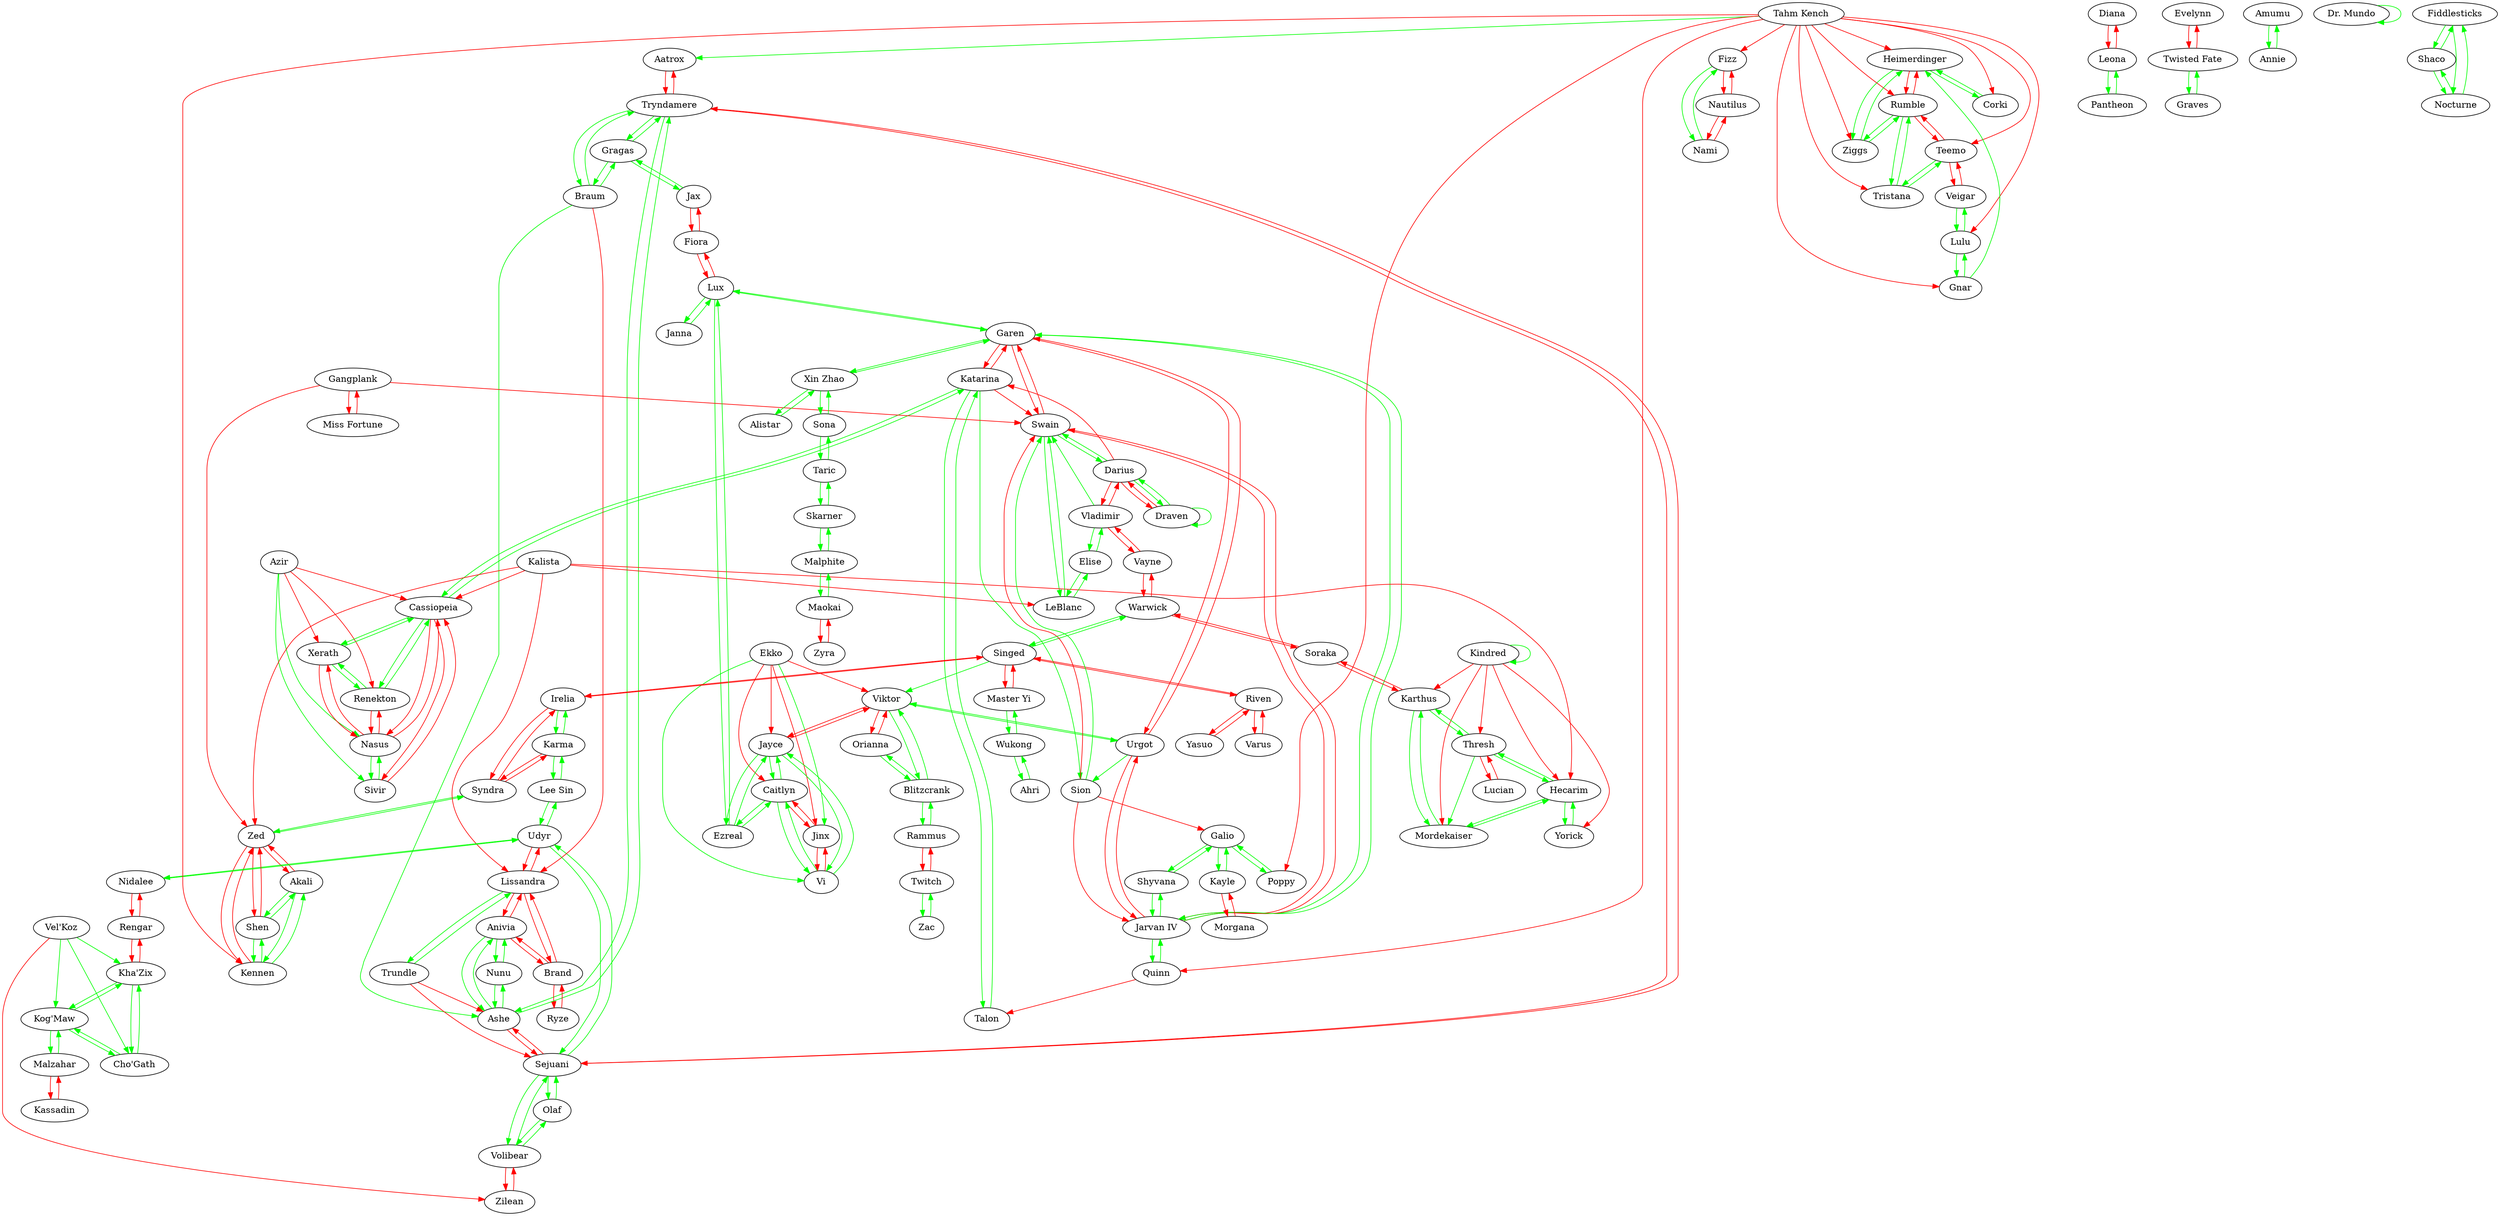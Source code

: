 digraph G {
  edge [color = red];
  Aatrox -> Tryndamere;
  Akali -> Zed
  Anivia -> Brand
  Anivia -> Lissandra
  Ashe -> Sejuani
  Azir -> Xerath
  Azir -> Renekton
  Azir -> Cassiopeia
  Brand -> Ryze
  Brand -> Anivia
  Brand -> Lissandra
  Braum -> Lissandra
  Caitlyn -> Jinx
  Cassiopeia -> Nasus
  Cassiopeia -> Sivir
  Darius -> Katarina
  Darius -> Draven
  Darius -> Vladimir
  Diana -> Leona
  Draven -> Darius
  Ekko -> Jinx
  Ekko -> Caitlyn
  Ekko -> Viktor
  Ekko -> Jayce
  Evelynn -> "Twisted Fate"
  Fiora -> Jax
  Fiora -> Lux
  Fizz -> Nautilus
  Gangplank -> "Miss Fortune"
  Gangplank -> Swain
  Gangplank ->Zed
  Garen -> Katarina
  Garen -> Swain
  Garen -> Urgot
  Heimerdinger -> Rumble
  Irelia -> Singed
  Irelia -> Syndra
  "Jarvan IV" -> Swain
  "Jarvan IV" -> Urgot
  Jax -> Fiora
  Jayce -> Viktor
  Jinx -> Caitlyn
  Jinx -> Vi
  Kalista -> Cassiopeia
  Kalista -> LeBlanc
  Kalista -> Lissandra
  Kalista -> Hecarim
  Kalista -> Zed
  Karma -> Syndra
  Karthus -> Soraka
  Kassadin -> Malzahar
  Katarina -> Garen
  Katarina -> Swain
  Kayle -> Morgana
  Kennen -> Zed
  "Kha'Zix" -> Rengar
  Kindred -> Hecarim
  Kindred -> Mordekaiser
  Kindred -> Yorick
  Kindred -> Thresh
  Kindred -> Karthus
  Leona -> Diana
  Lissandra -> Brand
  Lissandra -> Anivia
  Lissandra -> Udyr
  Lucian -> Thresh
  Lux -> Fiora
  Malzahar -> Kassadin
  Maokai -> Zyra
  "Master Yi" -> Singed
  "Miss Fortune" -> Gangplank
  Morgana -> Kayle
  Nami -> Nautilus
  Nasus -> Xerath
  Nasus -> Renekton
  Nasus -> Cassiopeia
  Nautilus -> Fizz
  Nautilus -> Nami
  Nidalee -> Rengar
  Orianna -> Viktor
  Quinn -> Talon
  Rammus -> Twitch
  Renekton -> Nasus
  Rengar -> "Kha'Zix"
  Rengar -> Nidalee
  Riven -> Singed
  Riven -> Varus
  Riven -> Yasuo
  Rumble -> Heimerdinger
  Rumble -> Teemo
  Ryze -> Brand
  Sejuani -> Ashe
  Sejuani -> Tryndamere
  Shen -> Zed
  Singed -> Irelia
  Singed -> Riven
  Singed -> "Master Yi"
  Sion -> "Jarvan IV"
  Sion -> Galio
  Sion -> Swain
  Sivir -> Cassiopeia
  Soraka -> Warwick
  Soraka -> Karthus
  Swain -> "Jarvan IV"
  Swain -> Garen
  Syndra -> Irelia
  Syndra -> Karma
  "Tahm Kench" -> Corki
  "Tahm Kench" -> Gnar
  "Tahm Kench" -> Heimerdinger
  "Tahm Kench" -> Lulu
  "Tahm Kench" -> Kennen
  "Tahm Kench" -> Poppy
  "Tahm Kench" -> Rumble
  "Tahm Kench" -> Teemo
  "Tahm Kench" -> Tristana
  "Tahm Kench" -> Ziggs
  "Tahm Kench" -> Fizz
  "Tahm Kench" -> Quinn
  Teemo -> Veigar
  Teemo -> Rumble
  Thresh -> Lucian
  Trundle -> Ashe
  Trundle -> Sejuani
  Tryndamere -> Sejuani
  Tryndamere -> Aatrox
  "Twisted Fate" -> Evelynn
  Twitch -> Rammus
  Udyr -> Lissandra
  Urgot -> "Jarvan IV"
  Urgot -> Garen
  Varus -> Riven
  Vayne -> Vladimir
  Vayne -> Warwick
  Veigar -> Teemo
  "Vel'Koz" -> Zilean
  Vi -> Jinx
  Viktor -> Jayce
  Viktor -> Orianna
  Vladimir -> Darius
  Vladimir -> Vayne
  Volibear -> Zilean
  Warwick -> Soraka
  Warwick -> Vayne
  Xerath -> Nasus
  Yasuo -> Riven
  Zed -> Shen
  Zed -> Akali
  Zed -> Kennen
  Zilean -> Volibear
  Zyra -> Maokai

  edge [color = green];
  Ahri -> Wukong
  Akali -> Shen
  Akali -> Kennen
  Alistar -> "Xin Zhao"
  Amumu -> Annie
  Anivia -> Ashe
  Anivia -> Nunu
  Annie -> Amumu
  Ashe -> Tryndamere
  Ashe -> Anivia
  Ashe -> Nunu
  Azir -> Nasus
  Azir -> Sivir
  Blitzcrank -> Orianna
  Blitzcrank -> Rammus
  Blitzcrank -> Viktor
  Braum -> Ashe
  Braum -> Tryndamere
  Braum -> Gragas
  Caitlyn -> Jayce
  Caitlyn -> Ezreal
  Caitlyn -> Vi
  Cassiopeia -> Katarina
  Cassiopeia -> Renekton
  Cassiopeia -> Xerath
  "Cho'Gath" -> "Kog'Maw"
  "Cho'Gath" -> "Kha'Zix"
  Corki -> Heimerdinger
  Darius -> Swain
  Darius -> Draven
  "Dr. Mundo" -> "Dr. Mundo"
  Draven -> Darius
  Draven -> Draven
  Ekko -> Jinx
  Ekko -> Vi
  Elise -> LeBlanc
  Elise -> Vladimir
  Ezreal -> Lux
  Ezreal -> Jayce
  Ezreal -> Caitlyn
  Fiddlesticks -> Shaco
  Fiddlesticks -> Nocturne
  Fizz -> Nami
  Galio ->Poppy
  Galio -> Kayle
  Galio -> Shyvana
  Garen -> "Jarvan IV"
  Garen -> Lux
  Garen -> "Xin Zhao"
  Gnar -> Lulu
  Gnar -> Heimerdinger
  Gragas -> Jax
  Gragas -> Tryndamere
  Gragas -> Braum
  Graves -> "Twisted Fate"
  Hecarim -> Mordekaiser
  Hecarim -> Yorick
  Hecarim -> Thresh
  Heimerdinger -> Corki
  Heimerdinger -> Ziggs
  Irelia -> Karma
  Janna -> Lux
  "Jarvan IV" -> Garen
  "Jarvan IV" -> Shyvana
  "Jarvan IV" -> Quinn
  Jax -> Gragas
  Jayce -> Ezreal
  Jayce -> Caitlyn
  Jayce -> Vi
  Karma -> Irelia
  Karma -> "Lee Sin"
  Karthus -> Mordekaiser
  Karthus -> Thresh
  Katarina -> Cassiopeia
  Katarina -> Sion
  Katarina -> Talon
  Kayle -> Galio
  Kennen -> Akali
  Kennen -> Shen
  "Kha'Zix" -> "Cho'Gath"
  "Kha'Zix" -> "Kog'Maw"
  Kindred -> Kindred
  "Kog'Maw" -> Malzahar
  "Kog'Maw" -> "Kha'Zix"
  "Kog'Maw" -> "Cho'Gath"
  LeBlanc -> Swain
  LeBlanc -> Elise
  "Lee Sin" -> Karma
  "Lee Sin" -> Udyr
  Leona -> Pantheon
  Lissandra -> Trundle
  Lulu -> Veigar
  Lulu -> Gnar
  Lux -> Ezreal
  Lux -> Garen
  Lux -> Janna
  Malphite -> Maokai
  Malphite -> Skarner
  Malzahar -> "Kog'Maw"
  Maokai -> Malphite
  "Master Yi" -> Wukong
  Mordekaiser -> Hecarim
  Mordekaiser -> Karthus
  Nami -> Fizz
  Nasus -> Sivir
  Nidalee -> Udyr
  Nocturne -> Fiddlesticks
  Nocturne -> Shaco
  Nunu -> Ashe
  Nunu -> Anivia
  Olaf -> Sejuani
  Olaf -> Volibear
  Orianna -> Blitzcrank
  Pantheon -> Leona
  Poppy -> Galio
  Quinn -> "Jarvan IV"
  Rammus -> Blitzcrank
  Renekton -> Xerath
  Renekton -> Cassiopeia
  Rumble -> Tristana
  Rumble -> Ziggs
  Sejuani -> Udyr
  Sejuani -> Olaf
  Sejuani -> Volibear
  Shaco -> Fiddlesticks
  Shaco -> Nocturne
  Shen -> Kennen
  Shen -> Akali
  Shyvana -> "Jarvan IV"
  Shyvana -> Galio
  Singed -> Warwick
  Singed -> Viktor
  Sion -> Swain
  Sivir -> Nasus
  Skarner -> Taric
  Skarner -> Malphite
  Sona -> Taric
  Sona -> "Xin Zhao"
  Swain -> LeBlanc
  Swain -> Darius
  Syndra -> Zed
  "Tahm Kench" -> Aatrox
  Talon -> Katarina
  Taric -> Skarner
  Taric -> Sona
  Teemo -> Tristana
  Thresh -> Mordekaiser
  Thresh -> Hecarim
  Thresh -> Karthus
  Tristana -> Teemo
  Tristana -> Rumble
  Trundle -> Lissandra
  Tryndamere -> Ashe
  Tryndamere -> Gragas
  Tryndamere -> Braum
  "Twisted Fate" -> Graves
  Twitch -> Zac
  Udyr -> Nidalee
  Udyr -> "Lee Sin"
  Udyr -> Sejuani
  Urgot -> Sion
  Urgot -> Viktor
  Veigar -> Lulu
  "Vel'Koz" -> "Kha'Zix"
  "Vel'Koz" -> "Cho'Gath"
  "Vel'Koz" -> "Kog'Maw"
  Vi -> Caitlyn
  Vi -> Jayce
  Viktor -> Blitzcrank
  Viktor -> Urgot
  Vladimir -> Swain
  Vladimir -> Elise
  Volibear -> Sejuani
  Volibear -> Olaf
  Warwick -> Singed
  Wukong -> "Master Yi"
  Wukong -> Ahri
  Xerath -> Renekton
  Xerath -> Cassiopeia
  "Xin Zhao" -> Garen
  "Xin Zhao" -> Sona
  "Xin Zhao" -> Alistar
  Yorick -> Hecarim
  Zac -> Twitch
  Zed -> Syndra
  Ziggs -> Heimerdinger
  Ziggs -> Rumble
}
